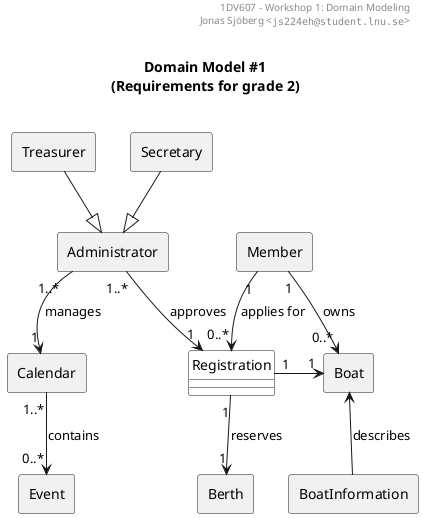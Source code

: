 ' ~~~~~~~~~~~~~~~~~~~~~~~~~~~~~~~~~~~~~~~~~~~~~~~~~~~~~~
' 1DV607 -- Object-Oriented Design and Analysis with UML
' Workshop 1: Domain Modeling
' ~~~~~~~~~~~~~~~~~~~~~~~~~~~~~~~~~~~~~~~~~~~~~~~~~~~~~~
' Created by Jonas Sjöberg (js224eh) on 2017-09-04.
' Linnaeus University
' ""js224eh@student.lnu.se""
' ""http://www.jonasjberg.com""
' ""https://github.com/jonasjberg""

@startuml
' ______________________________________________________________________________
' ____ CONFIGURATION OPTIONS ___________________________________________________
' debug flag creates a 'svek.dot' and 'svek.svg' file in ~/
' !pragma svek_trace on
allow_mixing

skinparam {
    monochrome true
    'backgroundColor transparent
    classBackgroundColor transparent
    style strictuml
}

' ______________________________________________________________________________
' ____ USECASE DIAGRAM _________________________________________________________

header
1DV607 - Workshop 1: Domain Modeling
Jonas Sjöberg <""js224eh@student.lnu.se"">
end header

title \nDomain Model #1\n(Requirements for grade 2)\n

agent Administrator
agent Member
agent Treasurer
agent Secretary

agent Berth
agent Boat
agent BoatInformation
agent Calendar
agent Event
class Registration

Treasurer --|> Administrator
Secretary --|> Administrator

Administrator "1..*" --> "1" Registration : approves
Administrator "1..*" --> "1" Calendar : manages
Calendar "1..*" --> "0..*" Event : contains

Member "1" --> "0..*" Registration : applies for
Member "1" --> "0..*" Boat : owns

Registration "1" -> "1" Boat
Registration "1" --> "1" Berth : reserves


Boat <-- BoatInformation : describes

@enduml
